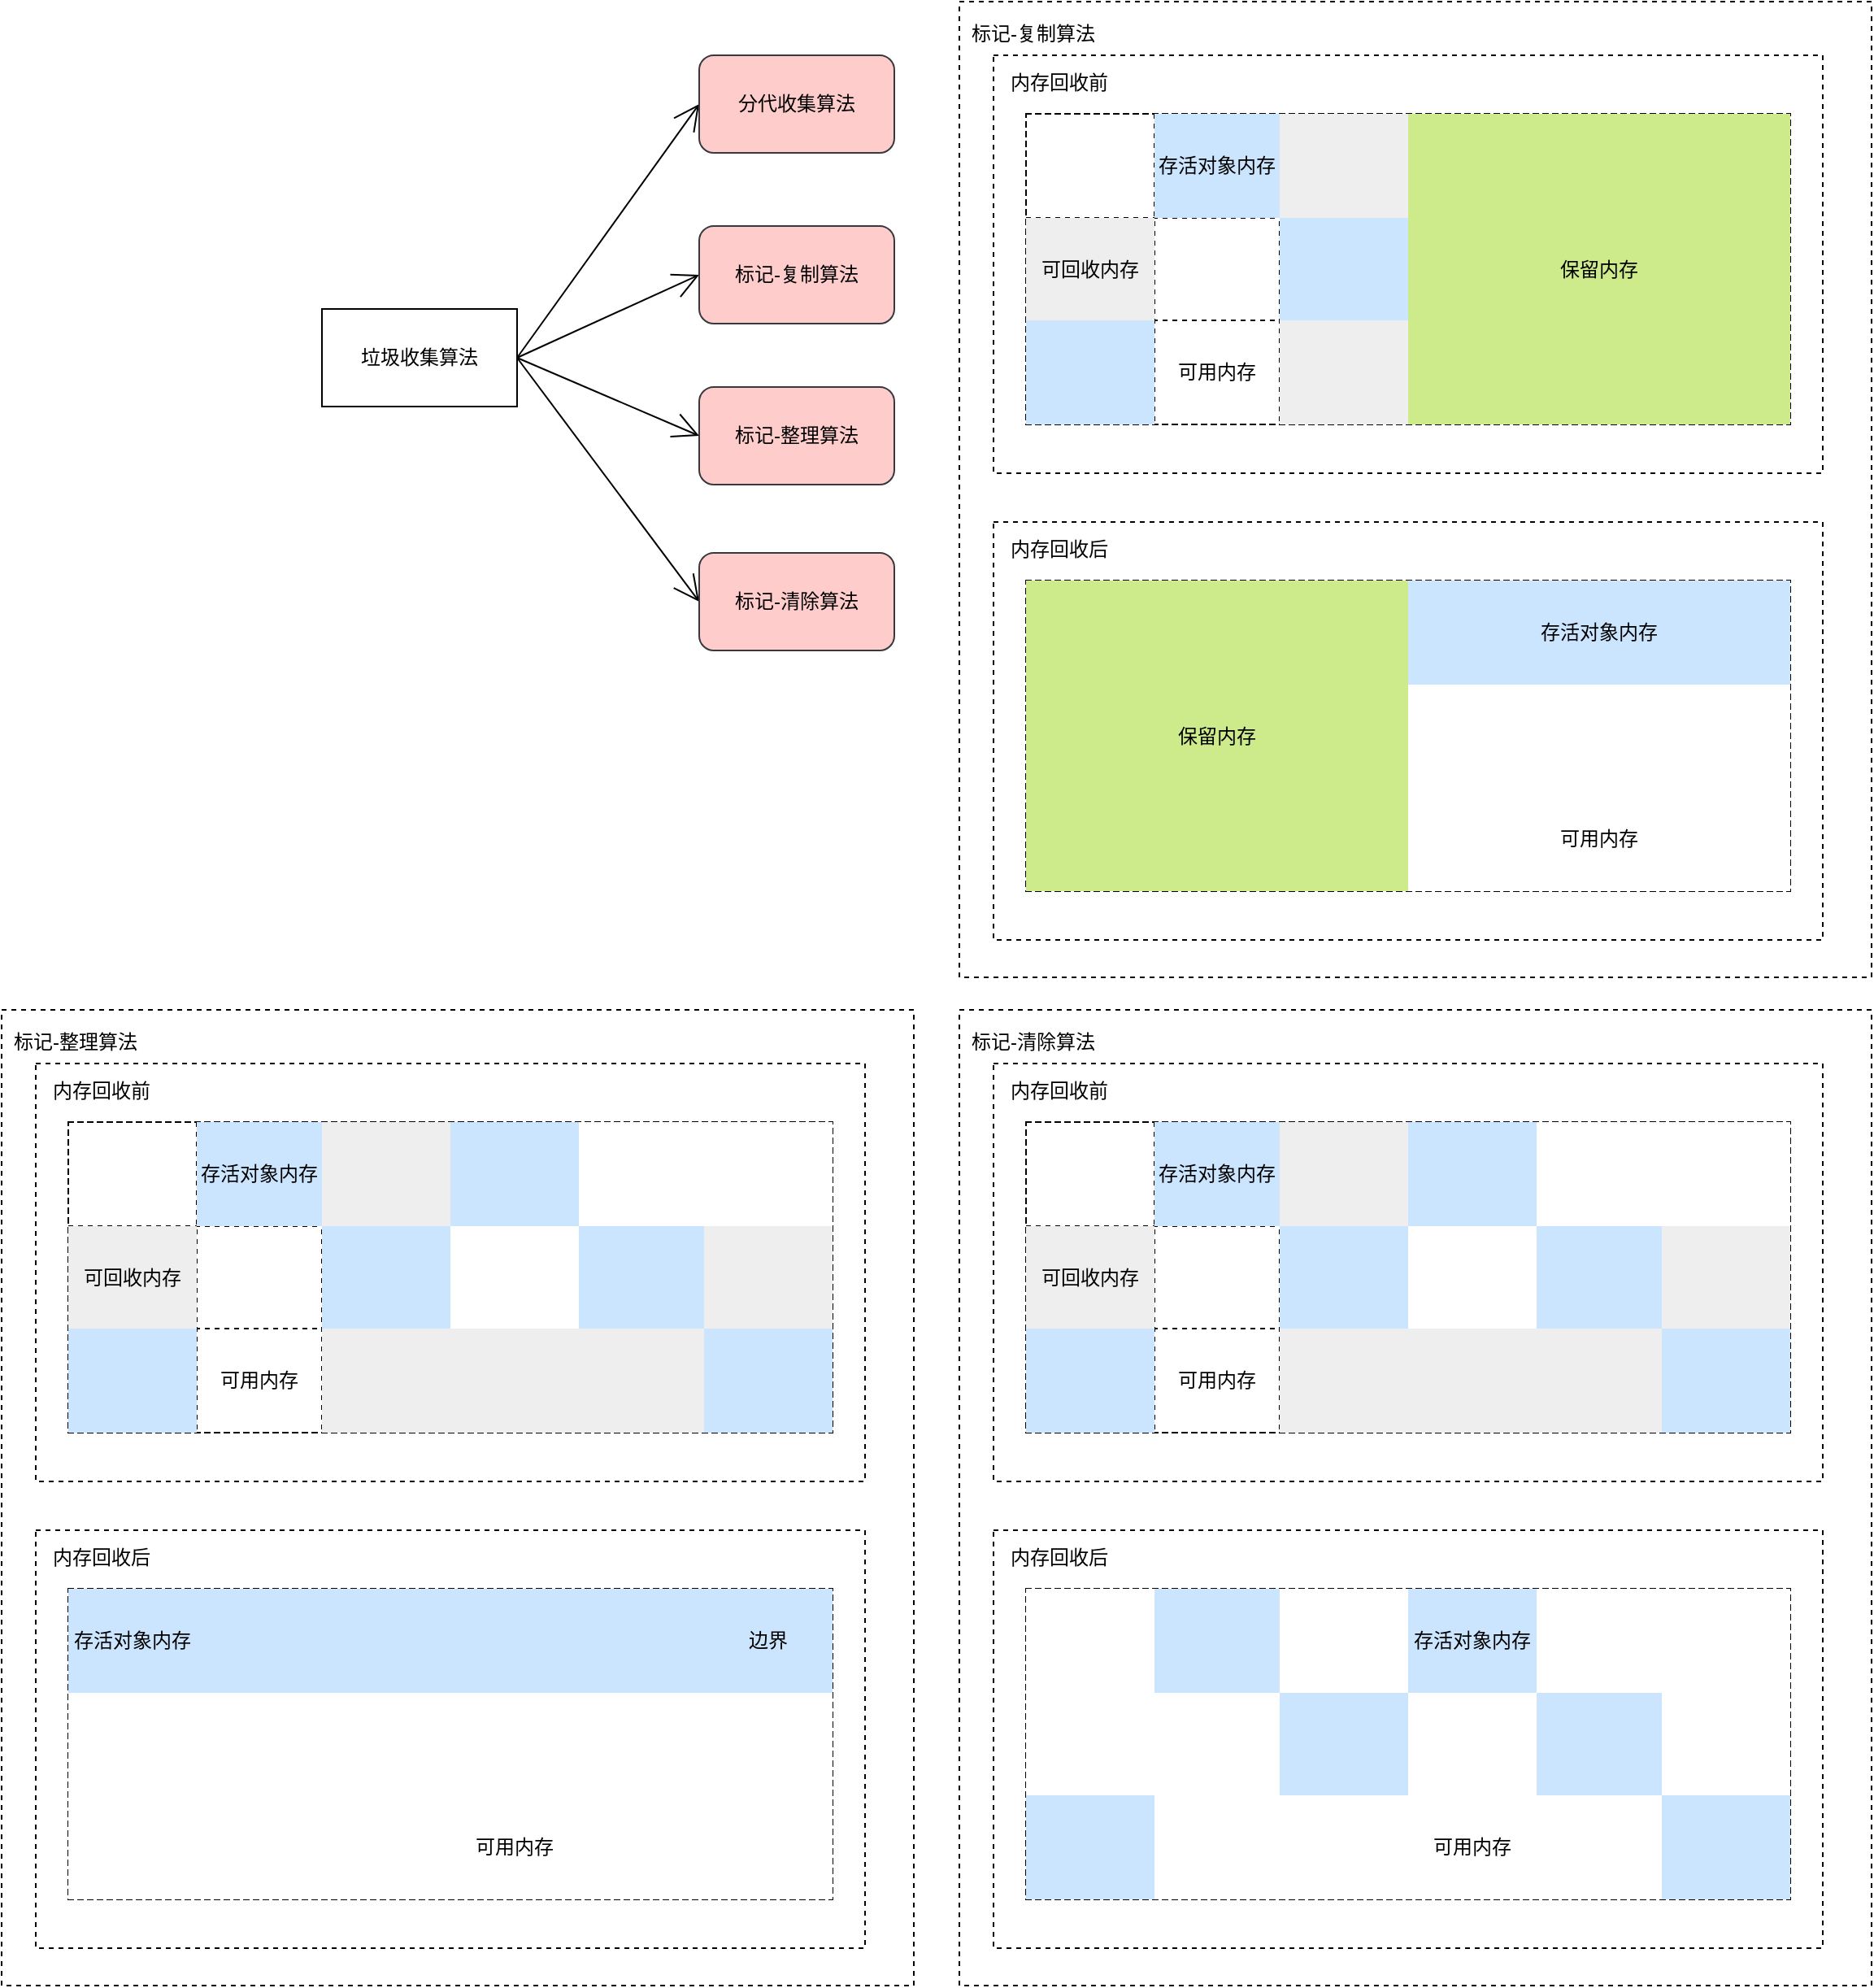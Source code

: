 <mxfile version="16.2.7" type="github">
  <diagram id="A7EeGcwWFw8KgxiksP2b" name="第 1 页">
    <mxGraphModel dx="2286" dy="943" grid="1" gridSize="10" guides="1" tooltips="1" connect="1" arrows="1" fold="1" page="0" pageScale="1" pageWidth="827" pageHeight="1169" math="1" shadow="0">
      <root>
        <mxCell id="0" />
        <mxCell id="1" parent="0" />
        <mxCell id="3yinAycjIMm108C5zKmO-108" value="" style="rounded=0;whiteSpace=wrap;html=1;dashed=1;hachureGap=4;" vertex="1" parent="1">
          <mxGeometry x="189" y="30" width="561" height="600" as="geometry" />
        </mxCell>
        <mxCell id="3yinAycjIMm108C5zKmO-11" value="" style="rounded=0;whiteSpace=wrap;html=1;hachureGap=4;dashed=1;" vertex="1" parent="1">
          <mxGeometry x="210" y="63" width="510" height="257" as="geometry" />
        </mxCell>
        <mxCell id="3yinAycjIMm108C5zKmO-6" style="edgeStyle=none;curved=1;rounded=0;orthogonalLoop=1;jettySize=auto;html=1;exitX=1;exitY=0.5;exitDx=0;exitDy=0;entryX=0;entryY=0.5;entryDx=0;entryDy=0;endArrow=open;startSize=14;endSize=14;sourcePerimeterSpacing=8;targetPerimeterSpacing=8;" edge="1" parent="1" source="3yinAycjIMm108C5zKmO-1" target="3yinAycjIMm108C5zKmO-2">
          <mxGeometry relative="1" as="geometry" />
        </mxCell>
        <mxCell id="3yinAycjIMm108C5zKmO-7" style="edgeStyle=none;curved=1;rounded=0;orthogonalLoop=1;jettySize=auto;html=1;exitX=1;exitY=0.5;exitDx=0;exitDy=0;entryX=0;entryY=0.5;entryDx=0;entryDy=0;endArrow=open;startSize=14;endSize=14;sourcePerimeterSpacing=8;targetPerimeterSpacing=8;" edge="1" parent="1" source="3yinAycjIMm108C5zKmO-1" target="3yinAycjIMm108C5zKmO-3">
          <mxGeometry relative="1" as="geometry" />
        </mxCell>
        <mxCell id="3yinAycjIMm108C5zKmO-8" style="edgeStyle=none;curved=1;rounded=0;orthogonalLoop=1;jettySize=auto;html=1;exitX=1;exitY=0.5;exitDx=0;exitDy=0;entryX=0;entryY=0.5;entryDx=0;entryDy=0;endArrow=open;startSize=14;endSize=14;sourcePerimeterSpacing=8;targetPerimeterSpacing=8;" edge="1" parent="1" source="3yinAycjIMm108C5zKmO-1" target="3yinAycjIMm108C5zKmO-4">
          <mxGeometry relative="1" as="geometry" />
        </mxCell>
        <mxCell id="3yinAycjIMm108C5zKmO-9" style="edgeStyle=none;curved=1;rounded=0;orthogonalLoop=1;jettySize=auto;html=1;exitX=1;exitY=0.5;exitDx=0;exitDy=0;entryX=0;entryY=0.5;entryDx=0;entryDy=0;endArrow=open;startSize=14;endSize=14;sourcePerimeterSpacing=8;targetPerimeterSpacing=8;" edge="1" parent="1" source="3yinAycjIMm108C5zKmO-1" target="3yinAycjIMm108C5zKmO-5">
          <mxGeometry relative="1" as="geometry" />
        </mxCell>
        <mxCell id="3yinAycjIMm108C5zKmO-1" value="垃圾收集算法" style="rounded=0;whiteSpace=wrap;html=1;hachureGap=4;" vertex="1" parent="1">
          <mxGeometry x="-203" y="219" width="120" height="60" as="geometry" />
        </mxCell>
        <mxCell id="3yinAycjIMm108C5zKmO-2" value="分代收集算法" style="rounded=1;whiteSpace=wrap;html=1;hachureGap=4;fillColor=#ffcccc;strokeColor=#36393d;" vertex="1" parent="1">
          <mxGeometry x="29" y="63" width="120" height="60" as="geometry" />
        </mxCell>
        <mxCell id="3yinAycjIMm108C5zKmO-3" value="标记-复制算法" style="rounded=1;whiteSpace=wrap;html=1;hachureGap=4;fillColor=#ffcccc;strokeColor=#36393d;" vertex="1" parent="1">
          <mxGeometry x="29" y="168" width="120" height="60" as="geometry" />
        </mxCell>
        <mxCell id="3yinAycjIMm108C5zKmO-4" value="标记-整理算法" style="rounded=1;whiteSpace=wrap;html=1;hachureGap=4;fillColor=#ffcccc;strokeColor=#36393d;" vertex="1" parent="1">
          <mxGeometry x="29" y="267" width="120" height="60" as="geometry" />
        </mxCell>
        <mxCell id="3yinAycjIMm108C5zKmO-5" value="标记-清除算法" style="rounded=1;whiteSpace=wrap;html=1;hachureGap=4;fillColor=#ffcccc;strokeColor=#36393d;" vertex="1" parent="1">
          <mxGeometry x="29" y="369" width="120" height="60" as="geometry" />
        </mxCell>
        <mxCell id="3yinAycjIMm108C5zKmO-12" value="内存回收前" style="text;html=1;align=center;verticalAlign=middle;resizable=0;points=[];autosize=1;strokeColor=none;fillColor=none;dashed=1;hachureGap=4;" vertex="1" parent="1">
          <mxGeometry x="210" y="70" width="80" height="20" as="geometry" />
        </mxCell>
        <mxCell id="3yinAycjIMm108C5zKmO-19" value="" style="shape=table;startSize=0;container=1;collapsible=0;childLayout=tableLayout;dashed=1;hachureGap=4;" vertex="1" parent="1">
          <mxGeometry x="230" y="99" width="470" height="191" as="geometry" />
        </mxCell>
        <mxCell id="3yinAycjIMm108C5zKmO-20" value="" style="shape=tableRow;horizontal=0;startSize=0;swimlaneHead=0;swimlaneBody=0;top=0;left=0;bottom=0;right=0;collapsible=0;dropTarget=0;fillColor=none;points=[[0,0.5],[1,0.5]];portConstraint=eastwest;dashed=1;hachureGap=4;" vertex="1" parent="3yinAycjIMm108C5zKmO-19">
          <mxGeometry width="470" height="64" as="geometry" />
        </mxCell>
        <mxCell id="3yinAycjIMm108C5zKmO-21" value="" style="shape=partialRectangle;html=1;whiteSpace=wrap;connectable=0;overflow=hidden;fillColor=none;top=0;left=0;bottom=0;right=0;pointerEvents=1;dashed=1;hachureGap=4;" vertex="1" parent="3yinAycjIMm108C5zKmO-20">
          <mxGeometry width="79" height="64" as="geometry">
            <mxRectangle width="79" height="64" as="alternateBounds" />
          </mxGeometry>
        </mxCell>
        <mxCell id="3yinAycjIMm108C5zKmO-22" value="存活对象内存" style="shape=partialRectangle;html=1;whiteSpace=wrap;connectable=0;overflow=hidden;fillColor=#cce5ff;top=0;left=0;bottom=0;right=0;pointerEvents=1;dashed=1;hachureGap=4;strokeColor=#36393d;" vertex="1" parent="3yinAycjIMm108C5zKmO-20">
          <mxGeometry x="79" width="77" height="64" as="geometry">
            <mxRectangle width="77" height="64" as="alternateBounds" />
          </mxGeometry>
        </mxCell>
        <mxCell id="3yinAycjIMm108C5zKmO-23" value="" style="shape=partialRectangle;html=1;whiteSpace=wrap;connectable=0;overflow=hidden;fillColor=#eeeeee;top=0;left=0;bottom=0;right=0;pointerEvents=1;dashed=1;hachureGap=4;strokeColor=#36393d;" vertex="1" parent="3yinAycjIMm108C5zKmO-20">
          <mxGeometry x="156" width="79" height="64" as="geometry">
            <mxRectangle width="79" height="64" as="alternateBounds" />
          </mxGeometry>
        </mxCell>
        <mxCell id="3yinAycjIMm108C5zKmO-24" value="" style="shape=partialRectangle;html=1;whiteSpace=wrap;connectable=0;overflow=hidden;fillColor=#cdeb8b;top=0;left=0;bottom=0;right=0;pointerEvents=1;dashed=1;hachureGap=4;strokeColor=#36393d;" vertex="1" parent="3yinAycjIMm108C5zKmO-20">
          <mxGeometry x="235" width="79" height="64" as="geometry">
            <mxRectangle width="79" height="64" as="alternateBounds" />
          </mxGeometry>
        </mxCell>
        <mxCell id="3yinAycjIMm108C5zKmO-25" value="" style="shape=partialRectangle;html=1;whiteSpace=wrap;connectable=0;overflow=hidden;fillColor=#cdeb8b;top=0;left=0;bottom=0;right=0;pointerEvents=1;dashed=1;hachureGap=4;strokeColor=#36393d;" vertex="1" parent="3yinAycjIMm108C5zKmO-20">
          <mxGeometry x="314" width="77" height="64" as="geometry">
            <mxRectangle width="77" height="64" as="alternateBounds" />
          </mxGeometry>
        </mxCell>
        <mxCell id="3yinAycjIMm108C5zKmO-26" value="" style="shape=partialRectangle;html=1;whiteSpace=wrap;connectable=0;overflow=hidden;fillColor=#cdeb8b;top=0;left=0;bottom=0;right=0;pointerEvents=1;dashed=1;hachureGap=4;strokeColor=#36393d;" vertex="1" parent="3yinAycjIMm108C5zKmO-20">
          <mxGeometry x="391" width="79" height="64" as="geometry">
            <mxRectangle width="79" height="64" as="alternateBounds" />
          </mxGeometry>
        </mxCell>
        <mxCell id="3yinAycjIMm108C5zKmO-27" value="" style="shape=tableRow;horizontal=0;startSize=0;swimlaneHead=0;swimlaneBody=0;top=0;left=0;bottom=0;right=0;collapsible=0;dropTarget=0;fillColor=none;points=[[0,0.5],[1,0.5]];portConstraint=eastwest;dashed=1;hachureGap=4;" vertex="1" parent="3yinAycjIMm108C5zKmO-19">
          <mxGeometry y="64" width="470" height="63" as="geometry" />
        </mxCell>
        <mxCell id="3yinAycjIMm108C5zKmO-28" value="可回收内存" style="shape=partialRectangle;html=1;whiteSpace=wrap;connectable=0;overflow=hidden;fillColor=#eeeeee;top=0;left=0;bottom=0;right=0;pointerEvents=1;dashed=1;hachureGap=4;strokeColor=#36393d;" vertex="1" parent="3yinAycjIMm108C5zKmO-27">
          <mxGeometry width="79" height="63" as="geometry">
            <mxRectangle width="79" height="63" as="alternateBounds" />
          </mxGeometry>
        </mxCell>
        <mxCell id="3yinAycjIMm108C5zKmO-29" value="" style="shape=partialRectangle;html=1;whiteSpace=wrap;connectable=0;overflow=hidden;fillColor=none;top=0;left=0;bottom=0;right=0;pointerEvents=1;dashed=1;hachureGap=4;" vertex="1" parent="3yinAycjIMm108C5zKmO-27">
          <mxGeometry x="79" width="77" height="63" as="geometry">
            <mxRectangle width="77" height="63" as="alternateBounds" />
          </mxGeometry>
        </mxCell>
        <mxCell id="3yinAycjIMm108C5zKmO-30" value="" style="shape=partialRectangle;html=1;whiteSpace=wrap;connectable=0;overflow=hidden;fillColor=#cce5ff;top=0;left=0;bottom=0;right=0;pointerEvents=1;dashed=1;hachureGap=4;strokeColor=#36393d;" vertex="1" parent="3yinAycjIMm108C5zKmO-27">
          <mxGeometry x="156" width="79" height="63" as="geometry">
            <mxRectangle width="79" height="63" as="alternateBounds" />
          </mxGeometry>
        </mxCell>
        <mxCell id="3yinAycjIMm108C5zKmO-31" value="" style="shape=partialRectangle;html=1;whiteSpace=wrap;connectable=0;overflow=hidden;fillColor=#cdeb8b;top=0;left=0;bottom=0;right=0;pointerEvents=1;dashed=1;hachureGap=4;strokeColor=#36393d;" vertex="1" parent="3yinAycjIMm108C5zKmO-27">
          <mxGeometry x="235" width="79" height="63" as="geometry">
            <mxRectangle width="79" height="63" as="alternateBounds" />
          </mxGeometry>
        </mxCell>
        <mxCell id="3yinAycjIMm108C5zKmO-32" value="保留内存" style="shape=partialRectangle;html=1;whiteSpace=wrap;connectable=0;overflow=hidden;fillColor=#cdeb8b;top=0;left=0;bottom=0;right=0;pointerEvents=1;dashed=1;hachureGap=4;strokeColor=#36393d;" vertex="1" parent="3yinAycjIMm108C5zKmO-27">
          <mxGeometry x="314" width="77" height="63" as="geometry">
            <mxRectangle width="77" height="63" as="alternateBounds" />
          </mxGeometry>
        </mxCell>
        <mxCell id="3yinAycjIMm108C5zKmO-33" value="" style="shape=partialRectangle;html=1;whiteSpace=wrap;connectable=0;overflow=hidden;fillColor=#cdeb8b;top=0;left=0;bottom=0;right=0;pointerEvents=1;dashed=1;hachureGap=4;strokeColor=#36393d;" vertex="1" parent="3yinAycjIMm108C5zKmO-27">
          <mxGeometry x="391" width="79" height="63" as="geometry">
            <mxRectangle width="79" height="63" as="alternateBounds" />
          </mxGeometry>
        </mxCell>
        <mxCell id="3yinAycjIMm108C5zKmO-34" value="" style="shape=tableRow;horizontal=0;startSize=0;swimlaneHead=0;swimlaneBody=0;top=0;left=0;bottom=0;right=0;collapsible=0;dropTarget=0;fillColor=none;points=[[0,0.5],[1,0.5]];portConstraint=eastwest;dashed=1;hachureGap=4;" vertex="1" parent="3yinAycjIMm108C5zKmO-19">
          <mxGeometry y="127" width="470" height="64" as="geometry" />
        </mxCell>
        <mxCell id="3yinAycjIMm108C5zKmO-35" value="" style="shape=partialRectangle;html=1;whiteSpace=wrap;connectable=0;overflow=hidden;fillColor=#cce5ff;top=0;left=0;bottom=0;right=0;pointerEvents=1;dashed=1;hachureGap=4;strokeColor=#36393d;" vertex="1" parent="3yinAycjIMm108C5zKmO-34">
          <mxGeometry width="79" height="64" as="geometry">
            <mxRectangle width="79" height="64" as="alternateBounds" />
          </mxGeometry>
        </mxCell>
        <mxCell id="3yinAycjIMm108C5zKmO-36" value="可用内存" style="shape=partialRectangle;html=1;whiteSpace=wrap;connectable=0;overflow=hidden;fillColor=none;top=0;left=0;bottom=0;right=0;pointerEvents=1;dashed=1;hachureGap=4;" vertex="1" parent="3yinAycjIMm108C5zKmO-34">
          <mxGeometry x="79" width="77" height="64" as="geometry">
            <mxRectangle width="77" height="64" as="alternateBounds" />
          </mxGeometry>
        </mxCell>
        <mxCell id="3yinAycjIMm108C5zKmO-37" value="" style="shape=partialRectangle;html=1;whiteSpace=wrap;connectable=0;overflow=hidden;fillColor=#eeeeee;top=0;left=0;bottom=0;right=0;pointerEvents=1;dashed=1;hachureGap=4;strokeColor=#36393d;" vertex="1" parent="3yinAycjIMm108C5zKmO-34">
          <mxGeometry x="156" width="79" height="64" as="geometry">
            <mxRectangle width="79" height="64" as="alternateBounds" />
          </mxGeometry>
        </mxCell>
        <mxCell id="3yinAycjIMm108C5zKmO-38" value="" style="shape=partialRectangle;html=1;whiteSpace=wrap;connectable=0;overflow=hidden;fillColor=#cdeb8b;top=0;left=0;bottom=0;right=0;pointerEvents=1;dashed=1;hachureGap=4;strokeColor=#36393d;" vertex="1" parent="3yinAycjIMm108C5zKmO-34">
          <mxGeometry x="235" width="79" height="64" as="geometry">
            <mxRectangle width="79" height="64" as="alternateBounds" />
          </mxGeometry>
        </mxCell>
        <mxCell id="3yinAycjIMm108C5zKmO-39" value="" style="shape=partialRectangle;html=1;whiteSpace=wrap;connectable=0;overflow=hidden;fillColor=#cdeb8b;top=0;left=0;bottom=0;right=0;pointerEvents=1;dashed=1;hachureGap=4;strokeColor=#36393d;" vertex="1" parent="3yinAycjIMm108C5zKmO-34">
          <mxGeometry x="314" width="77" height="64" as="geometry">
            <mxRectangle width="77" height="64" as="alternateBounds" />
          </mxGeometry>
        </mxCell>
        <mxCell id="3yinAycjIMm108C5zKmO-40" value="" style="shape=partialRectangle;html=1;whiteSpace=wrap;connectable=0;overflow=hidden;fillColor=#cdeb8b;top=0;left=0;bottom=0;right=0;pointerEvents=1;dashed=1;hachureGap=4;strokeColor=#36393d;" vertex="1" parent="3yinAycjIMm108C5zKmO-34">
          <mxGeometry x="391" width="79" height="64" as="geometry">
            <mxRectangle width="79" height="64" as="alternateBounds" />
          </mxGeometry>
        </mxCell>
        <mxCell id="3yinAycjIMm108C5zKmO-83" value="" style="rounded=0;whiteSpace=wrap;html=1;hachureGap=4;dashed=1;" vertex="1" parent="1">
          <mxGeometry x="210" y="350" width="510" height="257" as="geometry" />
        </mxCell>
        <mxCell id="3yinAycjIMm108C5zKmO-84" value="内存回收后" style="text;html=1;align=center;verticalAlign=middle;resizable=0;points=[];autosize=1;strokeColor=none;fillColor=none;dashed=1;hachureGap=4;" vertex="1" parent="1">
          <mxGeometry x="210" y="357" width="80" height="20" as="geometry" />
        </mxCell>
        <mxCell id="3yinAycjIMm108C5zKmO-85" value="" style="shape=table;startSize=0;container=1;collapsible=0;childLayout=tableLayout;dashed=1;hachureGap=4;" vertex="1" parent="1">
          <mxGeometry x="230" y="386" width="470" height="191" as="geometry" />
        </mxCell>
        <mxCell id="3yinAycjIMm108C5zKmO-86" value="" style="shape=tableRow;horizontal=0;startSize=0;swimlaneHead=0;swimlaneBody=0;top=0;left=0;bottom=0;right=0;collapsible=0;dropTarget=0;fillColor=none;points=[[0,0.5],[1,0.5]];portConstraint=eastwest;dashed=1;hachureGap=4;" vertex="1" parent="3yinAycjIMm108C5zKmO-85">
          <mxGeometry width="470" height="64" as="geometry" />
        </mxCell>
        <mxCell id="3yinAycjIMm108C5zKmO-87" value="" style="shape=partialRectangle;html=1;whiteSpace=wrap;connectable=0;overflow=hidden;fillColor=#cdeb8b;top=0;left=0;bottom=0;right=0;pointerEvents=1;dashed=1;hachureGap=4;strokeColor=#36393d;" vertex="1" parent="3yinAycjIMm108C5zKmO-86">
          <mxGeometry width="79" height="64" as="geometry">
            <mxRectangle width="79" height="64" as="alternateBounds" />
          </mxGeometry>
        </mxCell>
        <mxCell id="3yinAycjIMm108C5zKmO-88" value="" style="shape=partialRectangle;html=1;whiteSpace=wrap;connectable=0;overflow=hidden;fillColor=#cdeb8b;top=0;left=0;bottom=0;right=0;pointerEvents=1;dashed=1;hachureGap=4;strokeColor=#36393d;" vertex="1" parent="3yinAycjIMm108C5zKmO-86">
          <mxGeometry x="79" width="77" height="64" as="geometry">
            <mxRectangle width="77" height="64" as="alternateBounds" />
          </mxGeometry>
        </mxCell>
        <mxCell id="3yinAycjIMm108C5zKmO-89" value="" style="shape=partialRectangle;html=1;whiteSpace=wrap;connectable=0;overflow=hidden;fillColor=#cdeb8b;top=0;left=0;bottom=0;right=0;pointerEvents=1;dashed=1;hachureGap=4;strokeColor=#36393d;" vertex="1" parent="3yinAycjIMm108C5zKmO-86">
          <mxGeometry x="156" width="79" height="64" as="geometry">
            <mxRectangle width="79" height="64" as="alternateBounds" />
          </mxGeometry>
        </mxCell>
        <mxCell id="3yinAycjIMm108C5zKmO-90" value="" style="shape=partialRectangle;html=1;whiteSpace=wrap;connectable=0;overflow=hidden;fillColor=#cce5ff;top=0;left=0;bottom=0;right=0;pointerEvents=1;dashed=1;hachureGap=4;strokeColor=#36393d;" vertex="1" parent="3yinAycjIMm108C5zKmO-86">
          <mxGeometry x="235" width="79" height="64" as="geometry">
            <mxRectangle width="79" height="64" as="alternateBounds" />
          </mxGeometry>
        </mxCell>
        <mxCell id="3yinAycjIMm108C5zKmO-91" value="&lt;span&gt;存活对象内存&lt;/span&gt;" style="shape=partialRectangle;html=1;whiteSpace=wrap;connectable=0;overflow=hidden;fillColor=#cce5ff;top=0;left=0;bottom=0;right=0;pointerEvents=1;dashed=1;hachureGap=4;strokeColor=#36393d;" vertex="1" parent="3yinAycjIMm108C5zKmO-86">
          <mxGeometry x="314" width="77" height="64" as="geometry">
            <mxRectangle width="77" height="64" as="alternateBounds" />
          </mxGeometry>
        </mxCell>
        <mxCell id="3yinAycjIMm108C5zKmO-92" value="" style="shape=partialRectangle;html=1;whiteSpace=wrap;connectable=0;overflow=hidden;fillColor=#cce5ff;top=0;left=0;bottom=0;right=0;pointerEvents=1;dashed=1;hachureGap=4;strokeColor=#36393d;" vertex="1" parent="3yinAycjIMm108C5zKmO-86">
          <mxGeometry x="391" width="79" height="64" as="geometry">
            <mxRectangle width="79" height="64" as="alternateBounds" />
          </mxGeometry>
        </mxCell>
        <mxCell id="3yinAycjIMm108C5zKmO-93" value="" style="shape=tableRow;horizontal=0;startSize=0;swimlaneHead=0;swimlaneBody=0;top=0;left=0;bottom=0;right=0;collapsible=0;dropTarget=0;fillColor=none;points=[[0,0.5],[1,0.5]];portConstraint=eastwest;dashed=1;hachureGap=4;" vertex="1" parent="3yinAycjIMm108C5zKmO-85">
          <mxGeometry y="64" width="470" height="63" as="geometry" />
        </mxCell>
        <mxCell id="3yinAycjIMm108C5zKmO-94" value="" style="shape=partialRectangle;html=1;whiteSpace=wrap;connectable=0;overflow=hidden;fillColor=#cdeb8b;top=0;left=0;bottom=0;right=0;pointerEvents=1;dashed=1;hachureGap=4;strokeColor=#36393d;" vertex="1" parent="3yinAycjIMm108C5zKmO-93">
          <mxGeometry width="79" height="63" as="geometry">
            <mxRectangle width="79" height="63" as="alternateBounds" />
          </mxGeometry>
        </mxCell>
        <mxCell id="3yinAycjIMm108C5zKmO-95" value="&lt;span&gt;保留内存&lt;/span&gt;" style="shape=partialRectangle;html=1;whiteSpace=wrap;connectable=0;overflow=hidden;fillColor=#cdeb8b;top=0;left=0;bottom=0;right=0;pointerEvents=1;dashed=1;hachureGap=4;strokeColor=#36393d;" vertex="1" parent="3yinAycjIMm108C5zKmO-93">
          <mxGeometry x="79" width="77" height="63" as="geometry">
            <mxRectangle width="77" height="63" as="alternateBounds" />
          </mxGeometry>
        </mxCell>
        <mxCell id="3yinAycjIMm108C5zKmO-96" value="" style="shape=partialRectangle;html=1;whiteSpace=wrap;connectable=0;overflow=hidden;fillColor=#cdeb8b;top=0;left=0;bottom=0;right=0;pointerEvents=1;dashed=1;hachureGap=4;strokeColor=#36393d;" vertex="1" parent="3yinAycjIMm108C5zKmO-93">
          <mxGeometry x="156" width="79" height="63" as="geometry">
            <mxRectangle width="79" height="63" as="alternateBounds" />
          </mxGeometry>
        </mxCell>
        <mxCell id="3yinAycjIMm108C5zKmO-97" value="" style="shape=partialRectangle;html=1;whiteSpace=wrap;connectable=0;overflow=hidden;top=0;left=0;bottom=0;right=0;pointerEvents=1;dashed=1;hachureGap=4;" vertex="1" parent="3yinAycjIMm108C5zKmO-93">
          <mxGeometry x="235" width="79" height="63" as="geometry">
            <mxRectangle width="79" height="63" as="alternateBounds" />
          </mxGeometry>
        </mxCell>
        <mxCell id="3yinAycjIMm108C5zKmO-98" value="" style="shape=partialRectangle;html=1;whiteSpace=wrap;connectable=0;overflow=hidden;top=0;left=0;bottom=0;right=0;pointerEvents=1;dashed=1;hachureGap=4;" vertex="1" parent="3yinAycjIMm108C5zKmO-93">
          <mxGeometry x="314" width="77" height="63" as="geometry">
            <mxRectangle width="77" height="63" as="alternateBounds" />
          </mxGeometry>
        </mxCell>
        <mxCell id="3yinAycjIMm108C5zKmO-99" value="" style="shape=partialRectangle;html=1;whiteSpace=wrap;connectable=0;overflow=hidden;top=0;left=0;bottom=0;right=0;pointerEvents=1;dashed=1;hachureGap=4;" vertex="1" parent="3yinAycjIMm108C5zKmO-93">
          <mxGeometry x="391" width="79" height="63" as="geometry">
            <mxRectangle width="79" height="63" as="alternateBounds" />
          </mxGeometry>
        </mxCell>
        <mxCell id="3yinAycjIMm108C5zKmO-100" value="" style="shape=tableRow;horizontal=0;startSize=0;swimlaneHead=0;swimlaneBody=0;top=0;left=0;bottom=0;right=0;collapsible=0;dropTarget=0;fillColor=none;points=[[0,0.5],[1,0.5]];portConstraint=eastwest;dashed=1;hachureGap=4;" vertex="1" parent="3yinAycjIMm108C5zKmO-85">
          <mxGeometry y="127" width="470" height="64" as="geometry" />
        </mxCell>
        <mxCell id="3yinAycjIMm108C5zKmO-101" value="" style="shape=partialRectangle;html=1;whiteSpace=wrap;connectable=0;overflow=hidden;fillColor=#cdeb8b;top=0;left=0;bottom=0;right=0;pointerEvents=1;dashed=1;hachureGap=4;strokeColor=#36393d;" vertex="1" parent="3yinAycjIMm108C5zKmO-100">
          <mxGeometry width="79" height="64" as="geometry">
            <mxRectangle width="79" height="64" as="alternateBounds" />
          </mxGeometry>
        </mxCell>
        <mxCell id="3yinAycjIMm108C5zKmO-102" value="" style="shape=partialRectangle;html=1;whiteSpace=wrap;connectable=0;overflow=hidden;fillColor=#cdeb8b;top=0;left=0;bottom=0;right=0;pointerEvents=1;dashed=1;hachureGap=4;strokeColor=#36393d;" vertex="1" parent="3yinAycjIMm108C5zKmO-100">
          <mxGeometry x="79" width="77" height="64" as="geometry">
            <mxRectangle width="77" height="64" as="alternateBounds" />
          </mxGeometry>
        </mxCell>
        <mxCell id="3yinAycjIMm108C5zKmO-103" value="" style="shape=partialRectangle;html=1;whiteSpace=wrap;connectable=0;overflow=hidden;fillColor=#cdeb8b;top=0;left=0;bottom=0;right=0;pointerEvents=1;dashed=1;hachureGap=4;strokeColor=#36393d;" vertex="1" parent="3yinAycjIMm108C5zKmO-100">
          <mxGeometry x="156" width="79" height="64" as="geometry">
            <mxRectangle width="79" height="64" as="alternateBounds" />
          </mxGeometry>
        </mxCell>
        <mxCell id="3yinAycjIMm108C5zKmO-104" value="" style="shape=partialRectangle;html=1;whiteSpace=wrap;connectable=0;overflow=hidden;top=0;left=0;bottom=0;right=0;pointerEvents=1;dashed=1;hachureGap=4;" vertex="1" parent="3yinAycjIMm108C5zKmO-100">
          <mxGeometry x="235" width="79" height="64" as="geometry">
            <mxRectangle width="79" height="64" as="alternateBounds" />
          </mxGeometry>
        </mxCell>
        <mxCell id="3yinAycjIMm108C5zKmO-105" value="&lt;span&gt;可用内存&lt;/span&gt;" style="shape=partialRectangle;html=1;whiteSpace=wrap;connectable=0;overflow=hidden;top=0;left=0;bottom=0;right=0;pointerEvents=1;dashed=1;hachureGap=4;" vertex="1" parent="3yinAycjIMm108C5zKmO-100">
          <mxGeometry x="314" width="77" height="64" as="geometry">
            <mxRectangle width="77" height="64" as="alternateBounds" />
          </mxGeometry>
        </mxCell>
        <mxCell id="3yinAycjIMm108C5zKmO-106" value="" style="shape=partialRectangle;html=1;whiteSpace=wrap;connectable=0;overflow=hidden;top=0;left=0;bottom=0;right=0;pointerEvents=1;dashed=1;hachureGap=4;" vertex="1" parent="3yinAycjIMm108C5zKmO-100">
          <mxGeometry x="391" width="79" height="64" as="geometry">
            <mxRectangle width="79" height="64" as="alternateBounds" />
          </mxGeometry>
        </mxCell>
        <mxCell id="3yinAycjIMm108C5zKmO-109" value="标记-复制算法" style="text;html=1;align=center;verticalAlign=middle;resizable=0;points=[];autosize=1;strokeColor=none;fillColor=none;dashed=1;hachureGap=4;" vertex="1" parent="1">
          <mxGeometry x="189" y="40" width="90" height="20" as="geometry" />
        </mxCell>
        <mxCell id="3yinAycjIMm108C5zKmO-161" value="" style="rounded=0;whiteSpace=wrap;html=1;dashed=1;hachureGap=4;" vertex="1" parent="1">
          <mxGeometry x="189" y="650" width="561" height="600" as="geometry" />
        </mxCell>
        <mxCell id="3yinAycjIMm108C5zKmO-162" value="" style="rounded=0;whiteSpace=wrap;html=1;hachureGap=4;dashed=1;" vertex="1" parent="1">
          <mxGeometry x="210" y="683" width="510" height="257" as="geometry" />
        </mxCell>
        <mxCell id="3yinAycjIMm108C5zKmO-163" value="内存回收前" style="text;html=1;align=center;verticalAlign=middle;resizable=0;points=[];autosize=1;strokeColor=none;fillColor=none;dashed=1;hachureGap=4;" vertex="1" parent="1">
          <mxGeometry x="210" y="690" width="80" height="20" as="geometry" />
        </mxCell>
        <mxCell id="3yinAycjIMm108C5zKmO-164" value="" style="shape=table;startSize=0;container=1;collapsible=0;childLayout=tableLayout;dashed=1;hachureGap=4;" vertex="1" parent="1">
          <mxGeometry x="230" y="719" width="470" height="191" as="geometry" />
        </mxCell>
        <mxCell id="3yinAycjIMm108C5zKmO-165" value="" style="shape=tableRow;horizontal=0;startSize=0;swimlaneHead=0;swimlaneBody=0;top=0;left=0;bottom=0;right=0;collapsible=0;dropTarget=0;fillColor=none;points=[[0,0.5],[1,0.5]];portConstraint=eastwest;dashed=1;hachureGap=4;" vertex="1" parent="3yinAycjIMm108C5zKmO-164">
          <mxGeometry width="470" height="64" as="geometry" />
        </mxCell>
        <mxCell id="3yinAycjIMm108C5zKmO-166" value="" style="shape=partialRectangle;html=1;whiteSpace=wrap;connectable=0;overflow=hidden;fillColor=none;top=0;left=0;bottom=0;right=0;pointerEvents=1;dashed=1;hachureGap=4;" vertex="1" parent="3yinAycjIMm108C5zKmO-165">
          <mxGeometry width="79" height="64" as="geometry">
            <mxRectangle width="79" height="64" as="alternateBounds" />
          </mxGeometry>
        </mxCell>
        <mxCell id="3yinAycjIMm108C5zKmO-167" value="存活对象内存" style="shape=partialRectangle;html=1;whiteSpace=wrap;connectable=0;overflow=hidden;fillColor=#cce5ff;top=0;left=0;bottom=0;right=0;pointerEvents=1;dashed=1;hachureGap=4;strokeColor=#36393d;" vertex="1" parent="3yinAycjIMm108C5zKmO-165">
          <mxGeometry x="79" width="77" height="64" as="geometry">
            <mxRectangle width="77" height="64" as="alternateBounds" />
          </mxGeometry>
        </mxCell>
        <mxCell id="3yinAycjIMm108C5zKmO-168" value="" style="shape=partialRectangle;html=1;whiteSpace=wrap;connectable=0;overflow=hidden;fillColor=#eeeeee;top=0;left=0;bottom=0;right=0;pointerEvents=1;dashed=1;hachureGap=4;strokeColor=#36393d;" vertex="1" parent="3yinAycjIMm108C5zKmO-165">
          <mxGeometry x="156" width="79" height="64" as="geometry">
            <mxRectangle width="79" height="64" as="alternateBounds" />
          </mxGeometry>
        </mxCell>
        <mxCell id="3yinAycjIMm108C5zKmO-169" value="" style="shape=partialRectangle;html=1;whiteSpace=wrap;connectable=0;overflow=hidden;fillColor=#cce5ff;top=0;left=0;bottom=0;right=0;pointerEvents=1;dashed=1;hachureGap=4;strokeColor=#36393d;" vertex="1" parent="3yinAycjIMm108C5zKmO-165">
          <mxGeometry x="235" width="79" height="64" as="geometry">
            <mxRectangle width="79" height="64" as="alternateBounds" />
          </mxGeometry>
        </mxCell>
        <mxCell id="3yinAycjIMm108C5zKmO-170" value="" style="shape=partialRectangle;html=1;whiteSpace=wrap;connectable=0;overflow=hidden;top=0;left=0;bottom=0;right=0;pointerEvents=1;dashed=1;hachureGap=4;" vertex="1" parent="3yinAycjIMm108C5zKmO-165">
          <mxGeometry x="314" width="77" height="64" as="geometry">
            <mxRectangle width="77" height="64" as="alternateBounds" />
          </mxGeometry>
        </mxCell>
        <mxCell id="3yinAycjIMm108C5zKmO-171" value="" style="shape=partialRectangle;html=1;whiteSpace=wrap;connectable=0;overflow=hidden;top=0;left=0;bottom=0;right=0;pointerEvents=1;dashed=1;hachureGap=4;" vertex="1" parent="3yinAycjIMm108C5zKmO-165">
          <mxGeometry x="391" width="79" height="64" as="geometry">
            <mxRectangle width="79" height="64" as="alternateBounds" />
          </mxGeometry>
        </mxCell>
        <mxCell id="3yinAycjIMm108C5zKmO-172" value="" style="shape=tableRow;horizontal=0;startSize=0;swimlaneHead=0;swimlaneBody=0;top=0;left=0;bottom=0;right=0;collapsible=0;dropTarget=0;fillColor=none;points=[[0,0.5],[1,0.5]];portConstraint=eastwest;dashed=1;hachureGap=4;" vertex="1" parent="3yinAycjIMm108C5zKmO-164">
          <mxGeometry y="64" width="470" height="63" as="geometry" />
        </mxCell>
        <mxCell id="3yinAycjIMm108C5zKmO-173" value="可回收内存" style="shape=partialRectangle;html=1;whiteSpace=wrap;connectable=0;overflow=hidden;fillColor=#eeeeee;top=0;left=0;bottom=0;right=0;pointerEvents=1;dashed=1;hachureGap=4;strokeColor=#36393d;" vertex="1" parent="3yinAycjIMm108C5zKmO-172">
          <mxGeometry width="79" height="63" as="geometry">
            <mxRectangle width="79" height="63" as="alternateBounds" />
          </mxGeometry>
        </mxCell>
        <mxCell id="3yinAycjIMm108C5zKmO-174" value="" style="shape=partialRectangle;html=1;whiteSpace=wrap;connectable=0;overflow=hidden;fillColor=none;top=0;left=0;bottom=0;right=0;pointerEvents=1;dashed=1;hachureGap=4;" vertex="1" parent="3yinAycjIMm108C5zKmO-172">
          <mxGeometry x="79" width="77" height="63" as="geometry">
            <mxRectangle width="77" height="63" as="alternateBounds" />
          </mxGeometry>
        </mxCell>
        <mxCell id="3yinAycjIMm108C5zKmO-175" value="" style="shape=partialRectangle;html=1;whiteSpace=wrap;connectable=0;overflow=hidden;fillColor=#cce5ff;top=0;left=0;bottom=0;right=0;pointerEvents=1;dashed=1;hachureGap=4;strokeColor=#36393d;" vertex="1" parent="3yinAycjIMm108C5zKmO-172">
          <mxGeometry x="156" width="79" height="63" as="geometry">
            <mxRectangle width="79" height="63" as="alternateBounds" />
          </mxGeometry>
        </mxCell>
        <mxCell id="3yinAycjIMm108C5zKmO-176" value="" style="shape=partialRectangle;html=1;whiteSpace=wrap;connectable=0;overflow=hidden;top=0;left=0;bottom=0;right=0;pointerEvents=1;dashed=1;hachureGap=4;" vertex="1" parent="3yinAycjIMm108C5zKmO-172">
          <mxGeometry x="235" width="79" height="63" as="geometry">
            <mxRectangle width="79" height="63" as="alternateBounds" />
          </mxGeometry>
        </mxCell>
        <mxCell id="3yinAycjIMm108C5zKmO-177" value="" style="shape=partialRectangle;html=1;whiteSpace=wrap;connectable=0;overflow=hidden;fillColor=#cce5ff;top=0;left=0;bottom=0;right=0;pointerEvents=1;dashed=1;hachureGap=4;strokeColor=#36393d;" vertex="1" parent="3yinAycjIMm108C5zKmO-172">
          <mxGeometry x="314" width="77" height="63" as="geometry">
            <mxRectangle width="77" height="63" as="alternateBounds" />
          </mxGeometry>
        </mxCell>
        <mxCell id="3yinAycjIMm108C5zKmO-178" value="" style="shape=partialRectangle;html=1;whiteSpace=wrap;connectable=0;overflow=hidden;fillColor=#eeeeee;top=0;left=0;bottom=0;right=0;pointerEvents=1;dashed=1;hachureGap=4;strokeColor=#36393d;" vertex="1" parent="3yinAycjIMm108C5zKmO-172">
          <mxGeometry x="391" width="79" height="63" as="geometry">
            <mxRectangle width="79" height="63" as="alternateBounds" />
          </mxGeometry>
        </mxCell>
        <mxCell id="3yinAycjIMm108C5zKmO-179" value="" style="shape=tableRow;horizontal=0;startSize=0;swimlaneHead=0;swimlaneBody=0;top=0;left=0;bottom=0;right=0;collapsible=0;dropTarget=0;fillColor=none;points=[[0,0.5],[1,0.5]];portConstraint=eastwest;dashed=1;hachureGap=4;" vertex="1" parent="3yinAycjIMm108C5zKmO-164">
          <mxGeometry y="127" width="470" height="64" as="geometry" />
        </mxCell>
        <mxCell id="3yinAycjIMm108C5zKmO-180" value="" style="shape=partialRectangle;html=1;whiteSpace=wrap;connectable=0;overflow=hidden;fillColor=#cce5ff;top=0;left=0;bottom=0;right=0;pointerEvents=1;dashed=1;hachureGap=4;strokeColor=#36393d;" vertex="1" parent="3yinAycjIMm108C5zKmO-179">
          <mxGeometry width="79" height="64" as="geometry">
            <mxRectangle width="79" height="64" as="alternateBounds" />
          </mxGeometry>
        </mxCell>
        <mxCell id="3yinAycjIMm108C5zKmO-181" value="可用内存" style="shape=partialRectangle;html=1;whiteSpace=wrap;connectable=0;overflow=hidden;fillColor=none;top=0;left=0;bottom=0;right=0;pointerEvents=1;dashed=1;hachureGap=4;" vertex="1" parent="3yinAycjIMm108C5zKmO-179">
          <mxGeometry x="79" width="77" height="64" as="geometry">
            <mxRectangle width="77" height="64" as="alternateBounds" />
          </mxGeometry>
        </mxCell>
        <mxCell id="3yinAycjIMm108C5zKmO-182" value="" style="shape=partialRectangle;html=1;whiteSpace=wrap;connectable=0;overflow=hidden;fillColor=#eeeeee;top=0;left=0;bottom=0;right=0;pointerEvents=1;dashed=1;hachureGap=4;strokeColor=#36393d;" vertex="1" parent="3yinAycjIMm108C5zKmO-179">
          <mxGeometry x="156" width="79" height="64" as="geometry">
            <mxRectangle width="79" height="64" as="alternateBounds" />
          </mxGeometry>
        </mxCell>
        <mxCell id="3yinAycjIMm108C5zKmO-183" value="" style="shape=partialRectangle;html=1;whiteSpace=wrap;connectable=0;overflow=hidden;fillColor=#eeeeee;top=0;left=0;bottom=0;right=0;pointerEvents=1;dashed=1;hachureGap=4;strokeColor=#36393d;" vertex="1" parent="3yinAycjIMm108C5zKmO-179">
          <mxGeometry x="235" width="79" height="64" as="geometry">
            <mxRectangle width="79" height="64" as="alternateBounds" />
          </mxGeometry>
        </mxCell>
        <mxCell id="3yinAycjIMm108C5zKmO-184" value="" style="shape=partialRectangle;html=1;whiteSpace=wrap;connectable=0;overflow=hidden;fillColor=#eeeeee;top=0;left=0;bottom=0;right=0;pointerEvents=1;dashed=1;hachureGap=4;strokeColor=#36393d;" vertex="1" parent="3yinAycjIMm108C5zKmO-179">
          <mxGeometry x="314" width="77" height="64" as="geometry">
            <mxRectangle width="77" height="64" as="alternateBounds" />
          </mxGeometry>
        </mxCell>
        <mxCell id="3yinAycjIMm108C5zKmO-185" value="" style="shape=partialRectangle;html=1;whiteSpace=wrap;connectable=0;overflow=hidden;fillColor=#cce5ff;top=0;left=0;bottom=0;right=0;pointerEvents=1;dashed=1;hachureGap=4;strokeColor=#36393d;" vertex="1" parent="3yinAycjIMm108C5zKmO-179">
          <mxGeometry x="391" width="79" height="64" as="geometry">
            <mxRectangle width="79" height="64" as="alternateBounds" />
          </mxGeometry>
        </mxCell>
        <mxCell id="3yinAycjIMm108C5zKmO-186" value="" style="rounded=0;whiteSpace=wrap;html=1;hachureGap=4;dashed=1;" vertex="1" parent="1">
          <mxGeometry x="210" y="970" width="510" height="257" as="geometry" />
        </mxCell>
        <mxCell id="3yinAycjIMm108C5zKmO-187" value="内存回收后" style="text;html=1;align=center;verticalAlign=middle;resizable=0;points=[];autosize=1;strokeColor=none;fillColor=none;dashed=1;hachureGap=4;" vertex="1" parent="1">
          <mxGeometry x="210" y="977" width="80" height="20" as="geometry" />
        </mxCell>
        <mxCell id="3yinAycjIMm108C5zKmO-188" value="" style="shape=table;startSize=0;container=1;collapsible=0;childLayout=tableLayout;dashed=1;hachureGap=4;" vertex="1" parent="1">
          <mxGeometry x="230" y="1006" width="470" height="191" as="geometry" />
        </mxCell>
        <mxCell id="3yinAycjIMm108C5zKmO-189" value="" style="shape=tableRow;horizontal=0;startSize=0;swimlaneHead=0;swimlaneBody=0;top=0;left=0;bottom=0;right=0;collapsible=0;dropTarget=0;fillColor=none;points=[[0,0.5],[1,0.5]];portConstraint=eastwest;dashed=1;hachureGap=4;" vertex="1" parent="3yinAycjIMm108C5zKmO-188">
          <mxGeometry width="470" height="64" as="geometry" />
        </mxCell>
        <mxCell id="3yinAycjIMm108C5zKmO-190" value="" style="shape=partialRectangle;html=1;whiteSpace=wrap;connectable=0;overflow=hidden;top=0;left=0;bottom=0;right=0;pointerEvents=1;dashed=1;hachureGap=4;" vertex="1" parent="3yinAycjIMm108C5zKmO-189">
          <mxGeometry width="79" height="64" as="geometry">
            <mxRectangle width="79" height="64" as="alternateBounds" />
          </mxGeometry>
        </mxCell>
        <mxCell id="3yinAycjIMm108C5zKmO-191" value="" style="shape=partialRectangle;html=1;whiteSpace=wrap;connectable=0;overflow=hidden;fillColor=#cce5ff;top=0;left=0;bottom=0;right=0;pointerEvents=1;dashed=1;hachureGap=4;strokeColor=#36393d;" vertex="1" parent="3yinAycjIMm108C5zKmO-189">
          <mxGeometry x="79" width="77" height="64" as="geometry">
            <mxRectangle width="77" height="64" as="alternateBounds" />
          </mxGeometry>
        </mxCell>
        <mxCell id="3yinAycjIMm108C5zKmO-192" value="" style="shape=partialRectangle;html=1;whiteSpace=wrap;connectable=0;overflow=hidden;top=0;left=0;bottom=0;right=0;pointerEvents=1;dashed=1;hachureGap=4;" vertex="1" parent="3yinAycjIMm108C5zKmO-189">
          <mxGeometry x="156" width="79" height="64" as="geometry">
            <mxRectangle width="79" height="64" as="alternateBounds" />
          </mxGeometry>
        </mxCell>
        <mxCell id="3yinAycjIMm108C5zKmO-193" value="&lt;span&gt;存活对象内存&lt;/span&gt;" style="shape=partialRectangle;html=1;whiteSpace=wrap;connectable=0;overflow=hidden;top=0;left=0;bottom=0;right=0;pointerEvents=1;dashed=1;hachureGap=4;fillColor=#cce5ff;strokeColor=#36393d;" vertex="1" parent="3yinAycjIMm108C5zKmO-189">
          <mxGeometry x="235" width="79" height="64" as="geometry">
            <mxRectangle width="79" height="64" as="alternateBounds" />
          </mxGeometry>
        </mxCell>
        <mxCell id="3yinAycjIMm108C5zKmO-194" value="" style="shape=partialRectangle;html=1;whiteSpace=wrap;connectable=0;overflow=hidden;top=0;left=0;bottom=0;right=0;pointerEvents=1;dashed=1;hachureGap=4;" vertex="1" parent="3yinAycjIMm108C5zKmO-189">
          <mxGeometry x="314" width="77" height="64" as="geometry">
            <mxRectangle width="77" height="64" as="alternateBounds" />
          </mxGeometry>
        </mxCell>
        <mxCell id="3yinAycjIMm108C5zKmO-195" value="" style="shape=partialRectangle;html=1;whiteSpace=wrap;connectable=0;overflow=hidden;top=0;left=0;bottom=0;right=0;pointerEvents=1;dashed=1;hachureGap=4;" vertex="1" parent="3yinAycjIMm108C5zKmO-189">
          <mxGeometry x="391" width="79" height="64" as="geometry">
            <mxRectangle width="79" height="64" as="alternateBounds" />
          </mxGeometry>
        </mxCell>
        <mxCell id="3yinAycjIMm108C5zKmO-196" value="" style="shape=tableRow;horizontal=0;startSize=0;swimlaneHead=0;swimlaneBody=0;top=0;left=0;bottom=0;right=0;collapsible=0;dropTarget=0;fillColor=none;points=[[0,0.5],[1,0.5]];portConstraint=eastwest;dashed=1;hachureGap=4;" vertex="1" parent="3yinAycjIMm108C5zKmO-188">
          <mxGeometry y="64" width="470" height="63" as="geometry" />
        </mxCell>
        <mxCell id="3yinAycjIMm108C5zKmO-197" value="" style="shape=partialRectangle;html=1;whiteSpace=wrap;connectable=0;overflow=hidden;top=0;left=0;bottom=0;right=0;pointerEvents=1;dashed=1;hachureGap=4;" vertex="1" parent="3yinAycjIMm108C5zKmO-196">
          <mxGeometry width="79" height="63" as="geometry">
            <mxRectangle width="79" height="63" as="alternateBounds" />
          </mxGeometry>
        </mxCell>
        <mxCell id="3yinAycjIMm108C5zKmO-198" value="" style="shape=partialRectangle;html=1;whiteSpace=wrap;connectable=0;overflow=hidden;top=0;left=0;bottom=0;right=0;pointerEvents=1;dashed=1;hachureGap=4;" vertex="1" parent="3yinAycjIMm108C5zKmO-196">
          <mxGeometry x="79" width="77" height="63" as="geometry">
            <mxRectangle width="77" height="63" as="alternateBounds" />
          </mxGeometry>
        </mxCell>
        <mxCell id="3yinAycjIMm108C5zKmO-199" value="" style="shape=partialRectangle;html=1;whiteSpace=wrap;connectable=0;overflow=hidden;top=0;left=0;bottom=0;right=0;pointerEvents=1;dashed=1;hachureGap=4;fillColor=#cce5ff;strokeColor=#36393d;" vertex="1" parent="3yinAycjIMm108C5zKmO-196">
          <mxGeometry x="156" width="79" height="63" as="geometry">
            <mxRectangle width="79" height="63" as="alternateBounds" />
          </mxGeometry>
        </mxCell>
        <mxCell id="3yinAycjIMm108C5zKmO-200" value="" style="shape=partialRectangle;html=1;whiteSpace=wrap;connectable=0;overflow=hidden;top=0;left=0;bottom=0;right=0;pointerEvents=1;dashed=1;hachureGap=4;" vertex="1" parent="3yinAycjIMm108C5zKmO-196">
          <mxGeometry x="235" width="79" height="63" as="geometry">
            <mxRectangle width="79" height="63" as="alternateBounds" />
          </mxGeometry>
        </mxCell>
        <mxCell id="3yinAycjIMm108C5zKmO-201" value="" style="shape=partialRectangle;html=1;whiteSpace=wrap;connectable=0;overflow=hidden;top=0;left=0;bottom=0;right=0;pointerEvents=1;dashed=1;hachureGap=4;fillColor=#cce5ff;strokeColor=#36393d;" vertex="1" parent="3yinAycjIMm108C5zKmO-196">
          <mxGeometry x="314" width="77" height="63" as="geometry">
            <mxRectangle width="77" height="63" as="alternateBounds" />
          </mxGeometry>
        </mxCell>
        <mxCell id="3yinAycjIMm108C5zKmO-202" value="" style="shape=partialRectangle;html=1;whiteSpace=wrap;connectable=0;overflow=hidden;top=0;left=0;bottom=0;right=0;pointerEvents=1;dashed=1;hachureGap=4;" vertex="1" parent="3yinAycjIMm108C5zKmO-196">
          <mxGeometry x="391" width="79" height="63" as="geometry">
            <mxRectangle width="79" height="63" as="alternateBounds" />
          </mxGeometry>
        </mxCell>
        <mxCell id="3yinAycjIMm108C5zKmO-203" value="" style="shape=tableRow;horizontal=0;startSize=0;swimlaneHead=0;swimlaneBody=0;top=0;left=0;bottom=0;right=0;collapsible=0;dropTarget=0;fillColor=none;points=[[0,0.5],[1,0.5]];portConstraint=eastwest;dashed=1;hachureGap=4;" vertex="1" parent="3yinAycjIMm108C5zKmO-188">
          <mxGeometry y="127" width="470" height="64" as="geometry" />
        </mxCell>
        <mxCell id="3yinAycjIMm108C5zKmO-204" value="" style="shape=partialRectangle;html=1;whiteSpace=wrap;connectable=0;overflow=hidden;top=0;left=0;bottom=0;right=0;pointerEvents=1;dashed=1;hachureGap=4;fillColor=#cce5ff;strokeColor=#36393d;" vertex="1" parent="3yinAycjIMm108C5zKmO-203">
          <mxGeometry width="79" height="64" as="geometry">
            <mxRectangle width="79" height="64" as="alternateBounds" />
          </mxGeometry>
        </mxCell>
        <mxCell id="3yinAycjIMm108C5zKmO-205" value="" style="shape=partialRectangle;html=1;whiteSpace=wrap;connectable=0;overflow=hidden;top=0;left=0;bottom=0;right=0;pointerEvents=1;dashed=1;hachureGap=4;" vertex="1" parent="3yinAycjIMm108C5zKmO-203">
          <mxGeometry x="79" width="77" height="64" as="geometry">
            <mxRectangle width="77" height="64" as="alternateBounds" />
          </mxGeometry>
        </mxCell>
        <mxCell id="3yinAycjIMm108C5zKmO-206" value="" style="shape=partialRectangle;html=1;whiteSpace=wrap;connectable=0;overflow=hidden;top=0;left=0;bottom=0;right=0;pointerEvents=1;dashed=1;hachureGap=4;" vertex="1" parent="3yinAycjIMm108C5zKmO-203">
          <mxGeometry x="156" width="79" height="64" as="geometry">
            <mxRectangle width="79" height="64" as="alternateBounds" />
          </mxGeometry>
        </mxCell>
        <mxCell id="3yinAycjIMm108C5zKmO-207" value="&lt;span&gt;可用内存&lt;/span&gt;" style="shape=partialRectangle;html=1;whiteSpace=wrap;connectable=0;overflow=hidden;top=0;left=0;bottom=0;right=0;pointerEvents=1;dashed=1;hachureGap=4;" vertex="1" parent="3yinAycjIMm108C5zKmO-203">
          <mxGeometry x="235" width="79" height="64" as="geometry">
            <mxRectangle width="79" height="64" as="alternateBounds" />
          </mxGeometry>
        </mxCell>
        <mxCell id="3yinAycjIMm108C5zKmO-208" value="" style="shape=partialRectangle;html=1;whiteSpace=wrap;connectable=0;overflow=hidden;top=0;left=0;bottom=0;right=0;pointerEvents=1;dashed=1;hachureGap=4;" vertex="1" parent="3yinAycjIMm108C5zKmO-203">
          <mxGeometry x="314" width="77" height="64" as="geometry">
            <mxRectangle width="77" height="64" as="alternateBounds" />
          </mxGeometry>
        </mxCell>
        <mxCell id="3yinAycjIMm108C5zKmO-209" value="" style="shape=partialRectangle;html=1;whiteSpace=wrap;connectable=0;overflow=hidden;top=0;left=0;bottom=0;right=0;pointerEvents=1;dashed=1;hachureGap=4;fillColor=#cce5ff;strokeColor=#36393d;" vertex="1" parent="3yinAycjIMm108C5zKmO-203">
          <mxGeometry x="391" width="79" height="64" as="geometry">
            <mxRectangle width="79" height="64" as="alternateBounds" />
          </mxGeometry>
        </mxCell>
        <mxCell id="3yinAycjIMm108C5zKmO-210" value="标记-清除算法" style="text;html=1;align=center;verticalAlign=middle;resizable=0;points=[];autosize=1;strokeColor=none;fillColor=none;dashed=1;hachureGap=4;" vertex="1" parent="1">
          <mxGeometry x="189" y="660" width="90" height="20" as="geometry" />
        </mxCell>
        <mxCell id="3yinAycjIMm108C5zKmO-212" value="" style="rounded=0;whiteSpace=wrap;html=1;dashed=1;hachureGap=4;" vertex="1" parent="1">
          <mxGeometry x="-400" y="650" width="561" height="600" as="geometry" />
        </mxCell>
        <mxCell id="3yinAycjIMm108C5zKmO-213" value="" style="rounded=0;whiteSpace=wrap;html=1;hachureGap=4;dashed=1;" vertex="1" parent="1">
          <mxGeometry x="-379" y="683" width="510" height="257" as="geometry" />
        </mxCell>
        <mxCell id="3yinAycjIMm108C5zKmO-214" value="内存回收前" style="text;html=1;align=center;verticalAlign=middle;resizable=0;points=[];autosize=1;strokeColor=none;fillColor=none;dashed=1;hachureGap=4;" vertex="1" parent="1">
          <mxGeometry x="-379" y="690" width="80" height="20" as="geometry" />
        </mxCell>
        <mxCell id="3yinAycjIMm108C5zKmO-215" value="" style="shape=table;startSize=0;container=1;collapsible=0;childLayout=tableLayout;dashed=1;hachureGap=4;" vertex="1" parent="1">
          <mxGeometry x="-359" y="719" width="470" height="191" as="geometry" />
        </mxCell>
        <mxCell id="3yinAycjIMm108C5zKmO-216" value="" style="shape=tableRow;horizontal=0;startSize=0;swimlaneHead=0;swimlaneBody=0;top=0;left=0;bottom=0;right=0;collapsible=0;dropTarget=0;fillColor=none;points=[[0,0.5],[1,0.5]];portConstraint=eastwest;dashed=1;hachureGap=4;" vertex="1" parent="3yinAycjIMm108C5zKmO-215">
          <mxGeometry width="470" height="64" as="geometry" />
        </mxCell>
        <mxCell id="3yinAycjIMm108C5zKmO-217" value="" style="shape=partialRectangle;html=1;whiteSpace=wrap;connectable=0;overflow=hidden;fillColor=none;top=0;left=0;bottom=0;right=0;pointerEvents=1;dashed=1;hachureGap=4;" vertex="1" parent="3yinAycjIMm108C5zKmO-216">
          <mxGeometry width="79" height="64" as="geometry">
            <mxRectangle width="79" height="64" as="alternateBounds" />
          </mxGeometry>
        </mxCell>
        <mxCell id="3yinAycjIMm108C5zKmO-218" value="存活对象内存" style="shape=partialRectangle;html=1;whiteSpace=wrap;connectable=0;overflow=hidden;fillColor=#cce5ff;top=0;left=0;bottom=0;right=0;pointerEvents=1;dashed=1;hachureGap=4;strokeColor=#36393d;" vertex="1" parent="3yinAycjIMm108C5zKmO-216">
          <mxGeometry x="79" width="77" height="64" as="geometry">
            <mxRectangle width="77" height="64" as="alternateBounds" />
          </mxGeometry>
        </mxCell>
        <mxCell id="3yinAycjIMm108C5zKmO-219" value="" style="shape=partialRectangle;html=1;whiteSpace=wrap;connectable=0;overflow=hidden;fillColor=#eeeeee;top=0;left=0;bottom=0;right=0;pointerEvents=1;dashed=1;hachureGap=4;strokeColor=#36393d;" vertex="1" parent="3yinAycjIMm108C5zKmO-216">
          <mxGeometry x="156" width="79" height="64" as="geometry">
            <mxRectangle width="79" height="64" as="alternateBounds" />
          </mxGeometry>
        </mxCell>
        <mxCell id="3yinAycjIMm108C5zKmO-220" value="" style="shape=partialRectangle;html=1;whiteSpace=wrap;connectable=0;overflow=hidden;fillColor=#cce5ff;top=0;left=0;bottom=0;right=0;pointerEvents=1;dashed=1;hachureGap=4;strokeColor=#36393d;" vertex="1" parent="3yinAycjIMm108C5zKmO-216">
          <mxGeometry x="235" width="79" height="64" as="geometry">
            <mxRectangle width="79" height="64" as="alternateBounds" />
          </mxGeometry>
        </mxCell>
        <mxCell id="3yinAycjIMm108C5zKmO-221" value="" style="shape=partialRectangle;html=1;whiteSpace=wrap;connectable=0;overflow=hidden;top=0;left=0;bottom=0;right=0;pointerEvents=1;dashed=1;hachureGap=4;" vertex="1" parent="3yinAycjIMm108C5zKmO-216">
          <mxGeometry x="314" width="77" height="64" as="geometry">
            <mxRectangle width="77" height="64" as="alternateBounds" />
          </mxGeometry>
        </mxCell>
        <mxCell id="3yinAycjIMm108C5zKmO-222" value="" style="shape=partialRectangle;html=1;whiteSpace=wrap;connectable=0;overflow=hidden;top=0;left=0;bottom=0;right=0;pointerEvents=1;dashed=1;hachureGap=4;" vertex="1" parent="3yinAycjIMm108C5zKmO-216">
          <mxGeometry x="391" width="79" height="64" as="geometry">
            <mxRectangle width="79" height="64" as="alternateBounds" />
          </mxGeometry>
        </mxCell>
        <mxCell id="3yinAycjIMm108C5zKmO-223" value="" style="shape=tableRow;horizontal=0;startSize=0;swimlaneHead=0;swimlaneBody=0;top=0;left=0;bottom=0;right=0;collapsible=0;dropTarget=0;fillColor=none;points=[[0,0.5],[1,0.5]];portConstraint=eastwest;dashed=1;hachureGap=4;" vertex="1" parent="3yinAycjIMm108C5zKmO-215">
          <mxGeometry y="64" width="470" height="63" as="geometry" />
        </mxCell>
        <mxCell id="3yinAycjIMm108C5zKmO-224" value="可回收内存" style="shape=partialRectangle;html=1;whiteSpace=wrap;connectable=0;overflow=hidden;fillColor=#eeeeee;top=0;left=0;bottom=0;right=0;pointerEvents=1;dashed=1;hachureGap=4;strokeColor=#36393d;" vertex="1" parent="3yinAycjIMm108C5zKmO-223">
          <mxGeometry width="79" height="63" as="geometry">
            <mxRectangle width="79" height="63" as="alternateBounds" />
          </mxGeometry>
        </mxCell>
        <mxCell id="3yinAycjIMm108C5zKmO-225" value="" style="shape=partialRectangle;html=1;whiteSpace=wrap;connectable=0;overflow=hidden;fillColor=none;top=0;left=0;bottom=0;right=0;pointerEvents=1;dashed=1;hachureGap=4;" vertex="1" parent="3yinAycjIMm108C5zKmO-223">
          <mxGeometry x="79" width="77" height="63" as="geometry">
            <mxRectangle width="77" height="63" as="alternateBounds" />
          </mxGeometry>
        </mxCell>
        <mxCell id="3yinAycjIMm108C5zKmO-226" value="" style="shape=partialRectangle;html=1;whiteSpace=wrap;connectable=0;overflow=hidden;fillColor=#cce5ff;top=0;left=0;bottom=0;right=0;pointerEvents=1;dashed=1;hachureGap=4;strokeColor=#36393d;" vertex="1" parent="3yinAycjIMm108C5zKmO-223">
          <mxGeometry x="156" width="79" height="63" as="geometry">
            <mxRectangle width="79" height="63" as="alternateBounds" />
          </mxGeometry>
        </mxCell>
        <mxCell id="3yinAycjIMm108C5zKmO-227" value="" style="shape=partialRectangle;html=1;whiteSpace=wrap;connectable=0;overflow=hidden;top=0;left=0;bottom=0;right=0;pointerEvents=1;dashed=1;hachureGap=4;" vertex="1" parent="3yinAycjIMm108C5zKmO-223">
          <mxGeometry x="235" width="79" height="63" as="geometry">
            <mxRectangle width="79" height="63" as="alternateBounds" />
          </mxGeometry>
        </mxCell>
        <mxCell id="3yinAycjIMm108C5zKmO-228" value="" style="shape=partialRectangle;html=1;whiteSpace=wrap;connectable=0;overflow=hidden;fillColor=#cce5ff;top=0;left=0;bottom=0;right=0;pointerEvents=1;dashed=1;hachureGap=4;strokeColor=#36393d;" vertex="1" parent="3yinAycjIMm108C5zKmO-223">
          <mxGeometry x="314" width="77" height="63" as="geometry">
            <mxRectangle width="77" height="63" as="alternateBounds" />
          </mxGeometry>
        </mxCell>
        <mxCell id="3yinAycjIMm108C5zKmO-229" value="" style="shape=partialRectangle;html=1;whiteSpace=wrap;connectable=0;overflow=hidden;fillColor=#eeeeee;top=0;left=0;bottom=0;right=0;pointerEvents=1;dashed=1;hachureGap=4;strokeColor=#36393d;" vertex="1" parent="3yinAycjIMm108C5zKmO-223">
          <mxGeometry x="391" width="79" height="63" as="geometry">
            <mxRectangle width="79" height="63" as="alternateBounds" />
          </mxGeometry>
        </mxCell>
        <mxCell id="3yinAycjIMm108C5zKmO-230" value="" style="shape=tableRow;horizontal=0;startSize=0;swimlaneHead=0;swimlaneBody=0;top=0;left=0;bottom=0;right=0;collapsible=0;dropTarget=0;fillColor=none;points=[[0,0.5],[1,0.5]];portConstraint=eastwest;dashed=1;hachureGap=4;" vertex="1" parent="3yinAycjIMm108C5zKmO-215">
          <mxGeometry y="127" width="470" height="64" as="geometry" />
        </mxCell>
        <mxCell id="3yinAycjIMm108C5zKmO-231" value="" style="shape=partialRectangle;html=1;whiteSpace=wrap;connectable=0;overflow=hidden;fillColor=#cce5ff;top=0;left=0;bottom=0;right=0;pointerEvents=1;dashed=1;hachureGap=4;strokeColor=#36393d;" vertex="1" parent="3yinAycjIMm108C5zKmO-230">
          <mxGeometry width="79" height="64" as="geometry">
            <mxRectangle width="79" height="64" as="alternateBounds" />
          </mxGeometry>
        </mxCell>
        <mxCell id="3yinAycjIMm108C5zKmO-232" value="可用内存" style="shape=partialRectangle;html=1;whiteSpace=wrap;connectable=0;overflow=hidden;fillColor=none;top=0;left=0;bottom=0;right=0;pointerEvents=1;dashed=1;hachureGap=4;" vertex="1" parent="3yinAycjIMm108C5zKmO-230">
          <mxGeometry x="79" width="77" height="64" as="geometry">
            <mxRectangle width="77" height="64" as="alternateBounds" />
          </mxGeometry>
        </mxCell>
        <mxCell id="3yinAycjIMm108C5zKmO-233" value="" style="shape=partialRectangle;html=1;whiteSpace=wrap;connectable=0;overflow=hidden;fillColor=#eeeeee;top=0;left=0;bottom=0;right=0;pointerEvents=1;dashed=1;hachureGap=4;strokeColor=#36393d;" vertex="1" parent="3yinAycjIMm108C5zKmO-230">
          <mxGeometry x="156" width="79" height="64" as="geometry">
            <mxRectangle width="79" height="64" as="alternateBounds" />
          </mxGeometry>
        </mxCell>
        <mxCell id="3yinAycjIMm108C5zKmO-234" value="" style="shape=partialRectangle;html=1;whiteSpace=wrap;connectable=0;overflow=hidden;fillColor=#eeeeee;top=0;left=0;bottom=0;right=0;pointerEvents=1;dashed=1;hachureGap=4;strokeColor=#36393d;" vertex="1" parent="3yinAycjIMm108C5zKmO-230">
          <mxGeometry x="235" width="79" height="64" as="geometry">
            <mxRectangle width="79" height="64" as="alternateBounds" />
          </mxGeometry>
        </mxCell>
        <mxCell id="3yinAycjIMm108C5zKmO-235" value="" style="shape=partialRectangle;html=1;whiteSpace=wrap;connectable=0;overflow=hidden;fillColor=#eeeeee;top=0;left=0;bottom=0;right=0;pointerEvents=1;dashed=1;hachureGap=4;strokeColor=#36393d;" vertex="1" parent="3yinAycjIMm108C5zKmO-230">
          <mxGeometry x="314" width="77" height="64" as="geometry">
            <mxRectangle width="77" height="64" as="alternateBounds" />
          </mxGeometry>
        </mxCell>
        <mxCell id="3yinAycjIMm108C5zKmO-236" value="" style="shape=partialRectangle;html=1;whiteSpace=wrap;connectable=0;overflow=hidden;fillColor=#cce5ff;top=0;left=0;bottom=0;right=0;pointerEvents=1;dashed=1;hachureGap=4;strokeColor=#36393d;" vertex="1" parent="3yinAycjIMm108C5zKmO-230">
          <mxGeometry x="391" width="79" height="64" as="geometry">
            <mxRectangle width="79" height="64" as="alternateBounds" />
          </mxGeometry>
        </mxCell>
        <mxCell id="3yinAycjIMm108C5zKmO-237" value="" style="rounded=0;whiteSpace=wrap;html=1;hachureGap=4;dashed=1;" vertex="1" parent="1">
          <mxGeometry x="-379" y="970" width="510" height="257" as="geometry" />
        </mxCell>
        <mxCell id="3yinAycjIMm108C5zKmO-238" value="内存回收后" style="text;html=1;align=center;verticalAlign=middle;resizable=0;points=[];autosize=1;strokeColor=none;fillColor=none;dashed=1;hachureGap=4;" vertex="1" parent="1">
          <mxGeometry x="-379" y="977" width="80" height="20" as="geometry" />
        </mxCell>
        <mxCell id="3yinAycjIMm108C5zKmO-239" value="" style="shape=table;startSize=0;container=1;collapsible=0;childLayout=tableLayout;dashed=1;hachureGap=4;" vertex="1" parent="1">
          <mxGeometry x="-359" y="1006" width="470" height="191" as="geometry" />
        </mxCell>
        <mxCell id="3yinAycjIMm108C5zKmO-240" value="" style="shape=tableRow;horizontal=0;startSize=0;swimlaneHead=0;swimlaneBody=0;top=0;left=0;bottom=0;right=0;collapsible=0;dropTarget=0;fillColor=none;points=[[0,0.5],[1,0.5]];portConstraint=eastwest;dashed=1;hachureGap=4;" vertex="1" parent="3yinAycjIMm108C5zKmO-239">
          <mxGeometry width="470" height="64" as="geometry" />
        </mxCell>
        <mxCell id="3yinAycjIMm108C5zKmO-241" value="&lt;span&gt;存活对象内存&lt;/span&gt;" style="shape=partialRectangle;html=1;whiteSpace=wrap;connectable=0;overflow=hidden;top=0;left=0;bottom=0;right=0;pointerEvents=1;dashed=1;hachureGap=4;fillColor=#cce5ff;strokeColor=#36393d;" vertex="1" parent="3yinAycjIMm108C5zKmO-240">
          <mxGeometry width="79" height="64" as="geometry">
            <mxRectangle width="79" height="64" as="alternateBounds" />
          </mxGeometry>
        </mxCell>
        <mxCell id="3yinAycjIMm108C5zKmO-242" value="" style="shape=partialRectangle;html=1;whiteSpace=wrap;connectable=0;overflow=hidden;fillColor=#cce5ff;top=0;left=0;bottom=0;right=0;pointerEvents=1;dashed=1;hachureGap=4;strokeColor=#36393d;" vertex="1" parent="3yinAycjIMm108C5zKmO-240">
          <mxGeometry x="79" width="77" height="64" as="geometry">
            <mxRectangle width="77" height="64" as="alternateBounds" />
          </mxGeometry>
        </mxCell>
        <mxCell id="3yinAycjIMm108C5zKmO-243" value="" style="shape=partialRectangle;html=1;whiteSpace=wrap;connectable=0;overflow=hidden;top=0;left=0;bottom=0;right=0;pointerEvents=1;dashed=1;hachureGap=4;fillColor=#cce5ff;strokeColor=#36393d;" vertex="1" parent="3yinAycjIMm108C5zKmO-240">
          <mxGeometry x="156" width="79" height="64" as="geometry">
            <mxRectangle width="79" height="64" as="alternateBounds" />
          </mxGeometry>
        </mxCell>
        <mxCell id="3yinAycjIMm108C5zKmO-244" value="" style="shape=partialRectangle;html=1;whiteSpace=wrap;connectable=0;overflow=hidden;top=0;left=0;bottom=0;right=0;pointerEvents=1;dashed=1;hachureGap=4;fillColor=#cce5ff;strokeColor=#36393d;" vertex="1" parent="3yinAycjIMm108C5zKmO-240">
          <mxGeometry x="235" width="79" height="64" as="geometry">
            <mxRectangle width="79" height="64" as="alternateBounds" />
          </mxGeometry>
        </mxCell>
        <mxCell id="3yinAycjIMm108C5zKmO-245" value="" style="shape=partialRectangle;html=1;whiteSpace=wrap;connectable=0;overflow=hidden;top=0;left=0;bottom=0;right=0;pointerEvents=1;dashed=1;hachureGap=4;fillColor=#cce5ff;strokeColor=#36393d;" vertex="1" parent="3yinAycjIMm108C5zKmO-240">
          <mxGeometry x="314" width="77" height="64" as="geometry">
            <mxRectangle width="77" height="64" as="alternateBounds" />
          </mxGeometry>
        </mxCell>
        <mxCell id="3yinAycjIMm108C5zKmO-246" value="边界" style="shape=partialRectangle;html=1;whiteSpace=wrap;connectable=0;overflow=hidden;top=0;left=0;bottom=0;right=0;pointerEvents=1;dashed=1;hachureGap=4;fillColor=#cce5ff;strokeColor=#36393d;" vertex="1" parent="3yinAycjIMm108C5zKmO-240">
          <mxGeometry x="391" width="79" height="64" as="geometry">
            <mxRectangle width="79" height="64" as="alternateBounds" />
          </mxGeometry>
        </mxCell>
        <mxCell id="3yinAycjIMm108C5zKmO-247" value="" style="shape=tableRow;horizontal=0;startSize=0;swimlaneHead=0;swimlaneBody=0;top=0;left=0;bottom=0;right=0;collapsible=0;dropTarget=0;fillColor=none;points=[[0,0.5],[1,0.5]];portConstraint=eastwest;dashed=1;hachureGap=4;" vertex="1" parent="3yinAycjIMm108C5zKmO-239">
          <mxGeometry y="64" width="470" height="63" as="geometry" />
        </mxCell>
        <mxCell id="3yinAycjIMm108C5zKmO-248" value="" style="shape=partialRectangle;html=1;whiteSpace=wrap;connectable=0;overflow=hidden;top=0;left=0;bottom=0;right=0;pointerEvents=1;dashed=1;hachureGap=4;" vertex="1" parent="3yinAycjIMm108C5zKmO-247">
          <mxGeometry width="79" height="63" as="geometry">
            <mxRectangle width="79" height="63" as="alternateBounds" />
          </mxGeometry>
        </mxCell>
        <mxCell id="3yinAycjIMm108C5zKmO-249" value="" style="shape=partialRectangle;html=1;whiteSpace=wrap;connectable=0;overflow=hidden;top=0;left=0;bottom=0;right=0;pointerEvents=1;dashed=1;hachureGap=4;" vertex="1" parent="3yinAycjIMm108C5zKmO-247">
          <mxGeometry x="79" width="77" height="63" as="geometry">
            <mxRectangle width="77" height="63" as="alternateBounds" />
          </mxGeometry>
        </mxCell>
        <mxCell id="3yinAycjIMm108C5zKmO-250" value="" style="shape=partialRectangle;html=1;whiteSpace=wrap;connectable=0;overflow=hidden;top=0;left=0;bottom=0;right=0;pointerEvents=1;dashed=1;hachureGap=4;" vertex="1" parent="3yinAycjIMm108C5zKmO-247">
          <mxGeometry x="156" width="79" height="63" as="geometry">
            <mxRectangle width="79" height="63" as="alternateBounds" />
          </mxGeometry>
        </mxCell>
        <mxCell id="3yinAycjIMm108C5zKmO-251" value="" style="shape=partialRectangle;html=1;whiteSpace=wrap;connectable=0;overflow=hidden;top=0;left=0;bottom=0;right=0;pointerEvents=1;dashed=1;hachureGap=4;" vertex="1" parent="3yinAycjIMm108C5zKmO-247">
          <mxGeometry x="235" width="79" height="63" as="geometry">
            <mxRectangle width="79" height="63" as="alternateBounds" />
          </mxGeometry>
        </mxCell>
        <mxCell id="3yinAycjIMm108C5zKmO-252" value="" style="shape=partialRectangle;html=1;whiteSpace=wrap;connectable=0;overflow=hidden;top=0;left=0;bottom=0;right=0;pointerEvents=1;dashed=1;hachureGap=4;" vertex="1" parent="3yinAycjIMm108C5zKmO-247">
          <mxGeometry x="314" width="77" height="63" as="geometry">
            <mxRectangle width="77" height="63" as="alternateBounds" />
          </mxGeometry>
        </mxCell>
        <mxCell id="3yinAycjIMm108C5zKmO-253" value="" style="shape=partialRectangle;html=1;whiteSpace=wrap;connectable=0;overflow=hidden;top=0;left=0;bottom=0;right=0;pointerEvents=1;dashed=1;hachureGap=4;" vertex="1" parent="3yinAycjIMm108C5zKmO-247">
          <mxGeometry x="391" width="79" height="63" as="geometry">
            <mxRectangle width="79" height="63" as="alternateBounds" />
          </mxGeometry>
        </mxCell>
        <mxCell id="3yinAycjIMm108C5zKmO-254" value="" style="shape=tableRow;horizontal=0;startSize=0;swimlaneHead=0;swimlaneBody=0;top=0;left=0;bottom=0;right=0;collapsible=0;dropTarget=0;fillColor=none;points=[[0,0.5],[1,0.5]];portConstraint=eastwest;dashed=1;hachureGap=4;" vertex="1" parent="3yinAycjIMm108C5zKmO-239">
          <mxGeometry y="127" width="470" height="64" as="geometry" />
        </mxCell>
        <mxCell id="3yinAycjIMm108C5zKmO-255" value="" style="shape=partialRectangle;html=1;whiteSpace=wrap;connectable=0;overflow=hidden;top=0;left=0;bottom=0;right=0;pointerEvents=1;dashed=1;hachureGap=4;" vertex="1" parent="3yinAycjIMm108C5zKmO-254">
          <mxGeometry width="79" height="64" as="geometry">
            <mxRectangle width="79" height="64" as="alternateBounds" />
          </mxGeometry>
        </mxCell>
        <mxCell id="3yinAycjIMm108C5zKmO-256" value="" style="shape=partialRectangle;html=1;whiteSpace=wrap;connectable=0;overflow=hidden;top=0;left=0;bottom=0;right=0;pointerEvents=1;dashed=1;hachureGap=4;" vertex="1" parent="3yinAycjIMm108C5zKmO-254">
          <mxGeometry x="79" width="77" height="64" as="geometry">
            <mxRectangle width="77" height="64" as="alternateBounds" />
          </mxGeometry>
        </mxCell>
        <mxCell id="3yinAycjIMm108C5zKmO-257" value="" style="shape=partialRectangle;html=1;whiteSpace=wrap;connectable=0;overflow=hidden;top=0;left=0;bottom=0;right=0;pointerEvents=1;dashed=1;hachureGap=4;" vertex="1" parent="3yinAycjIMm108C5zKmO-254">
          <mxGeometry x="156" width="79" height="64" as="geometry">
            <mxRectangle width="79" height="64" as="alternateBounds" />
          </mxGeometry>
        </mxCell>
        <mxCell id="3yinAycjIMm108C5zKmO-258" value="&lt;span&gt;可用内存&lt;/span&gt;" style="shape=partialRectangle;html=1;whiteSpace=wrap;connectable=0;overflow=hidden;top=0;left=0;bottom=0;right=0;pointerEvents=1;dashed=1;hachureGap=4;" vertex="1" parent="3yinAycjIMm108C5zKmO-254">
          <mxGeometry x="235" width="79" height="64" as="geometry">
            <mxRectangle width="79" height="64" as="alternateBounds" />
          </mxGeometry>
        </mxCell>
        <mxCell id="3yinAycjIMm108C5zKmO-259" value="" style="shape=partialRectangle;html=1;whiteSpace=wrap;connectable=0;overflow=hidden;top=0;left=0;bottom=0;right=0;pointerEvents=1;dashed=1;hachureGap=4;" vertex="1" parent="3yinAycjIMm108C5zKmO-254">
          <mxGeometry x="314" width="77" height="64" as="geometry">
            <mxRectangle width="77" height="64" as="alternateBounds" />
          </mxGeometry>
        </mxCell>
        <mxCell id="3yinAycjIMm108C5zKmO-260" value="" style="shape=partialRectangle;html=1;whiteSpace=wrap;connectable=0;overflow=hidden;top=0;left=0;bottom=0;right=0;pointerEvents=1;dashed=1;hachureGap=4;" vertex="1" parent="3yinAycjIMm108C5zKmO-254">
          <mxGeometry x="391" width="79" height="64" as="geometry">
            <mxRectangle width="79" height="64" as="alternateBounds" />
          </mxGeometry>
        </mxCell>
        <mxCell id="3yinAycjIMm108C5zKmO-261" value="标记-整理算法" style="text;html=1;align=center;verticalAlign=middle;resizable=0;points=[];autosize=1;strokeColor=none;fillColor=none;dashed=1;hachureGap=4;" vertex="1" parent="1">
          <mxGeometry x="-400" y="660" width="90" height="20" as="geometry" />
        </mxCell>
      </root>
    </mxGraphModel>
  </diagram>
</mxfile>
